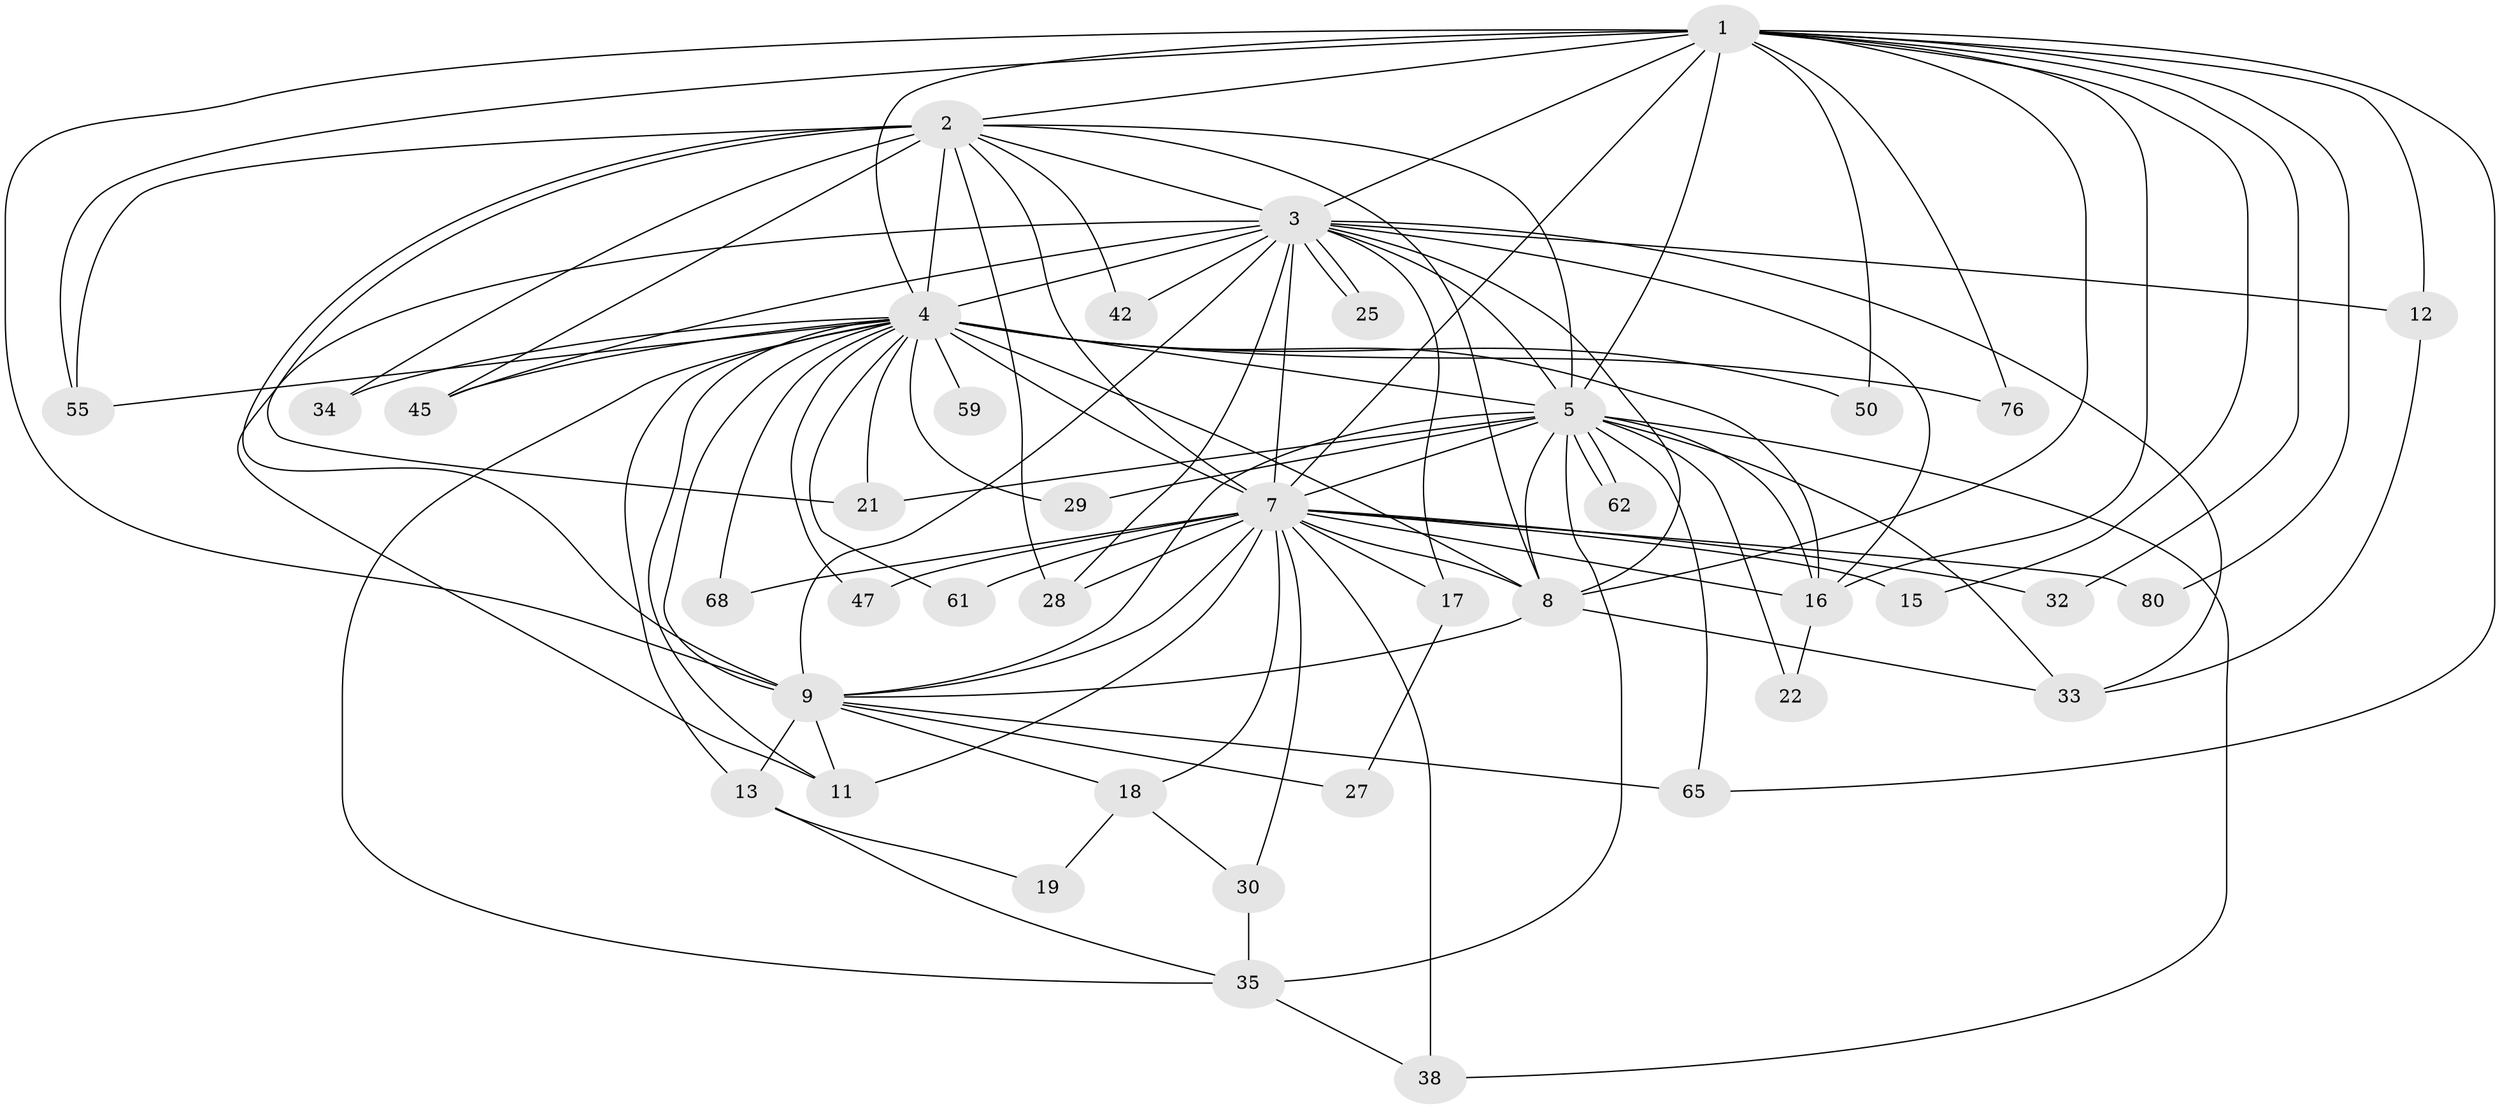 // original degree distribution, {22: 0.024691358024691357, 18: 0.024691358024691357, 16: 0.024691358024691357, 21: 0.012345679012345678, 17: 0.024691358024691357, 12: 0.012345679012345678, 4: 0.08641975308641975, 3: 0.1728395061728395, 6: 0.04938271604938271, 2: 0.5308641975308642, 5: 0.037037037037037035}
// Generated by graph-tools (version 1.1) at 2025/14/03/09/25 04:14:16]
// undirected, 40 vertices, 106 edges
graph export_dot {
graph [start="1"]
  node [color=gray90,style=filled];
  1 [super="+46"];
  2 [super="+60+20+74"];
  3 [super="+49"];
  4 [super="+10+39+6+40"];
  5;
  7 [super="+23"];
  8;
  9 [super="+54"];
  11;
  12;
  13;
  15;
  16 [super="+36+52+72"];
  17;
  18;
  19;
  21;
  22;
  25;
  27;
  28 [super="+48"];
  29;
  30;
  32;
  33 [super="+64"];
  34;
  35 [super="+66"];
  38 [super="+58"];
  42;
  45 [super="+81"];
  47;
  50;
  55 [super="+79"];
  59;
  61;
  62;
  65 [super="+71"];
  68;
  76;
  80;
  1 -- 2;
  1 -- 3;
  1 -- 4 [weight=5];
  1 -- 5;
  1 -- 7 [weight=2];
  1 -- 8;
  1 -- 9;
  1 -- 12;
  1 -- 15;
  1 -- 32;
  1 -- 50;
  1 -- 55;
  1 -- 65;
  1 -- 76;
  1 -- 80;
  1 -- 16 [weight=2];
  2 -- 3;
  2 -- 4 [weight=5];
  2 -- 5;
  2 -- 7;
  2 -- 8 [weight=2];
  2 -- 9;
  2 -- 21;
  2 -- 28;
  2 -- 42;
  2 -- 55;
  2 -- 34;
  2 -- 45;
  3 -- 4 [weight=3];
  3 -- 5;
  3 -- 7 [weight=2];
  3 -- 8;
  3 -- 9;
  3 -- 12;
  3 -- 17;
  3 -- 25;
  3 -- 25;
  3 -- 28;
  3 -- 42;
  3 -- 45;
  3 -- 16;
  3 -- 11;
  3 -- 33;
  4 -- 5 [weight=4];
  4 -- 7 [weight=4];
  4 -- 8 [weight=3];
  4 -- 9 [weight=4];
  4 -- 16 [weight=3];
  4 -- 61;
  4 -- 35;
  4 -- 13;
  4 -- 55 [weight=2];
  4 -- 59;
  4 -- 29;
  4 -- 11;
  4 -- 68;
  4 -- 76;
  4 -- 21;
  4 -- 34;
  4 -- 45;
  4 -- 47;
  4 -- 50;
  5 -- 7 [weight=2];
  5 -- 8;
  5 -- 9;
  5 -- 21;
  5 -- 22;
  5 -- 29;
  5 -- 35;
  5 -- 38;
  5 -- 62;
  5 -- 62;
  5 -- 65;
  5 -- 33;
  5 -- 16;
  7 -- 8 [weight=2];
  7 -- 9 [weight=2];
  7 -- 11;
  7 -- 15;
  7 -- 17;
  7 -- 18;
  7 -- 30;
  7 -- 38;
  7 -- 47;
  7 -- 68;
  7 -- 80;
  7 -- 28;
  7 -- 32;
  7 -- 16 [weight=3];
  7 -- 61;
  8 -- 9;
  8 -- 33;
  9 -- 11;
  9 -- 13;
  9 -- 18;
  9 -- 27;
  9 -- 65;
  12 -- 33;
  13 -- 19;
  13 -- 35;
  16 -- 22;
  17 -- 27;
  18 -- 19;
  18 -- 30;
  30 -- 35;
  35 -- 38;
}

